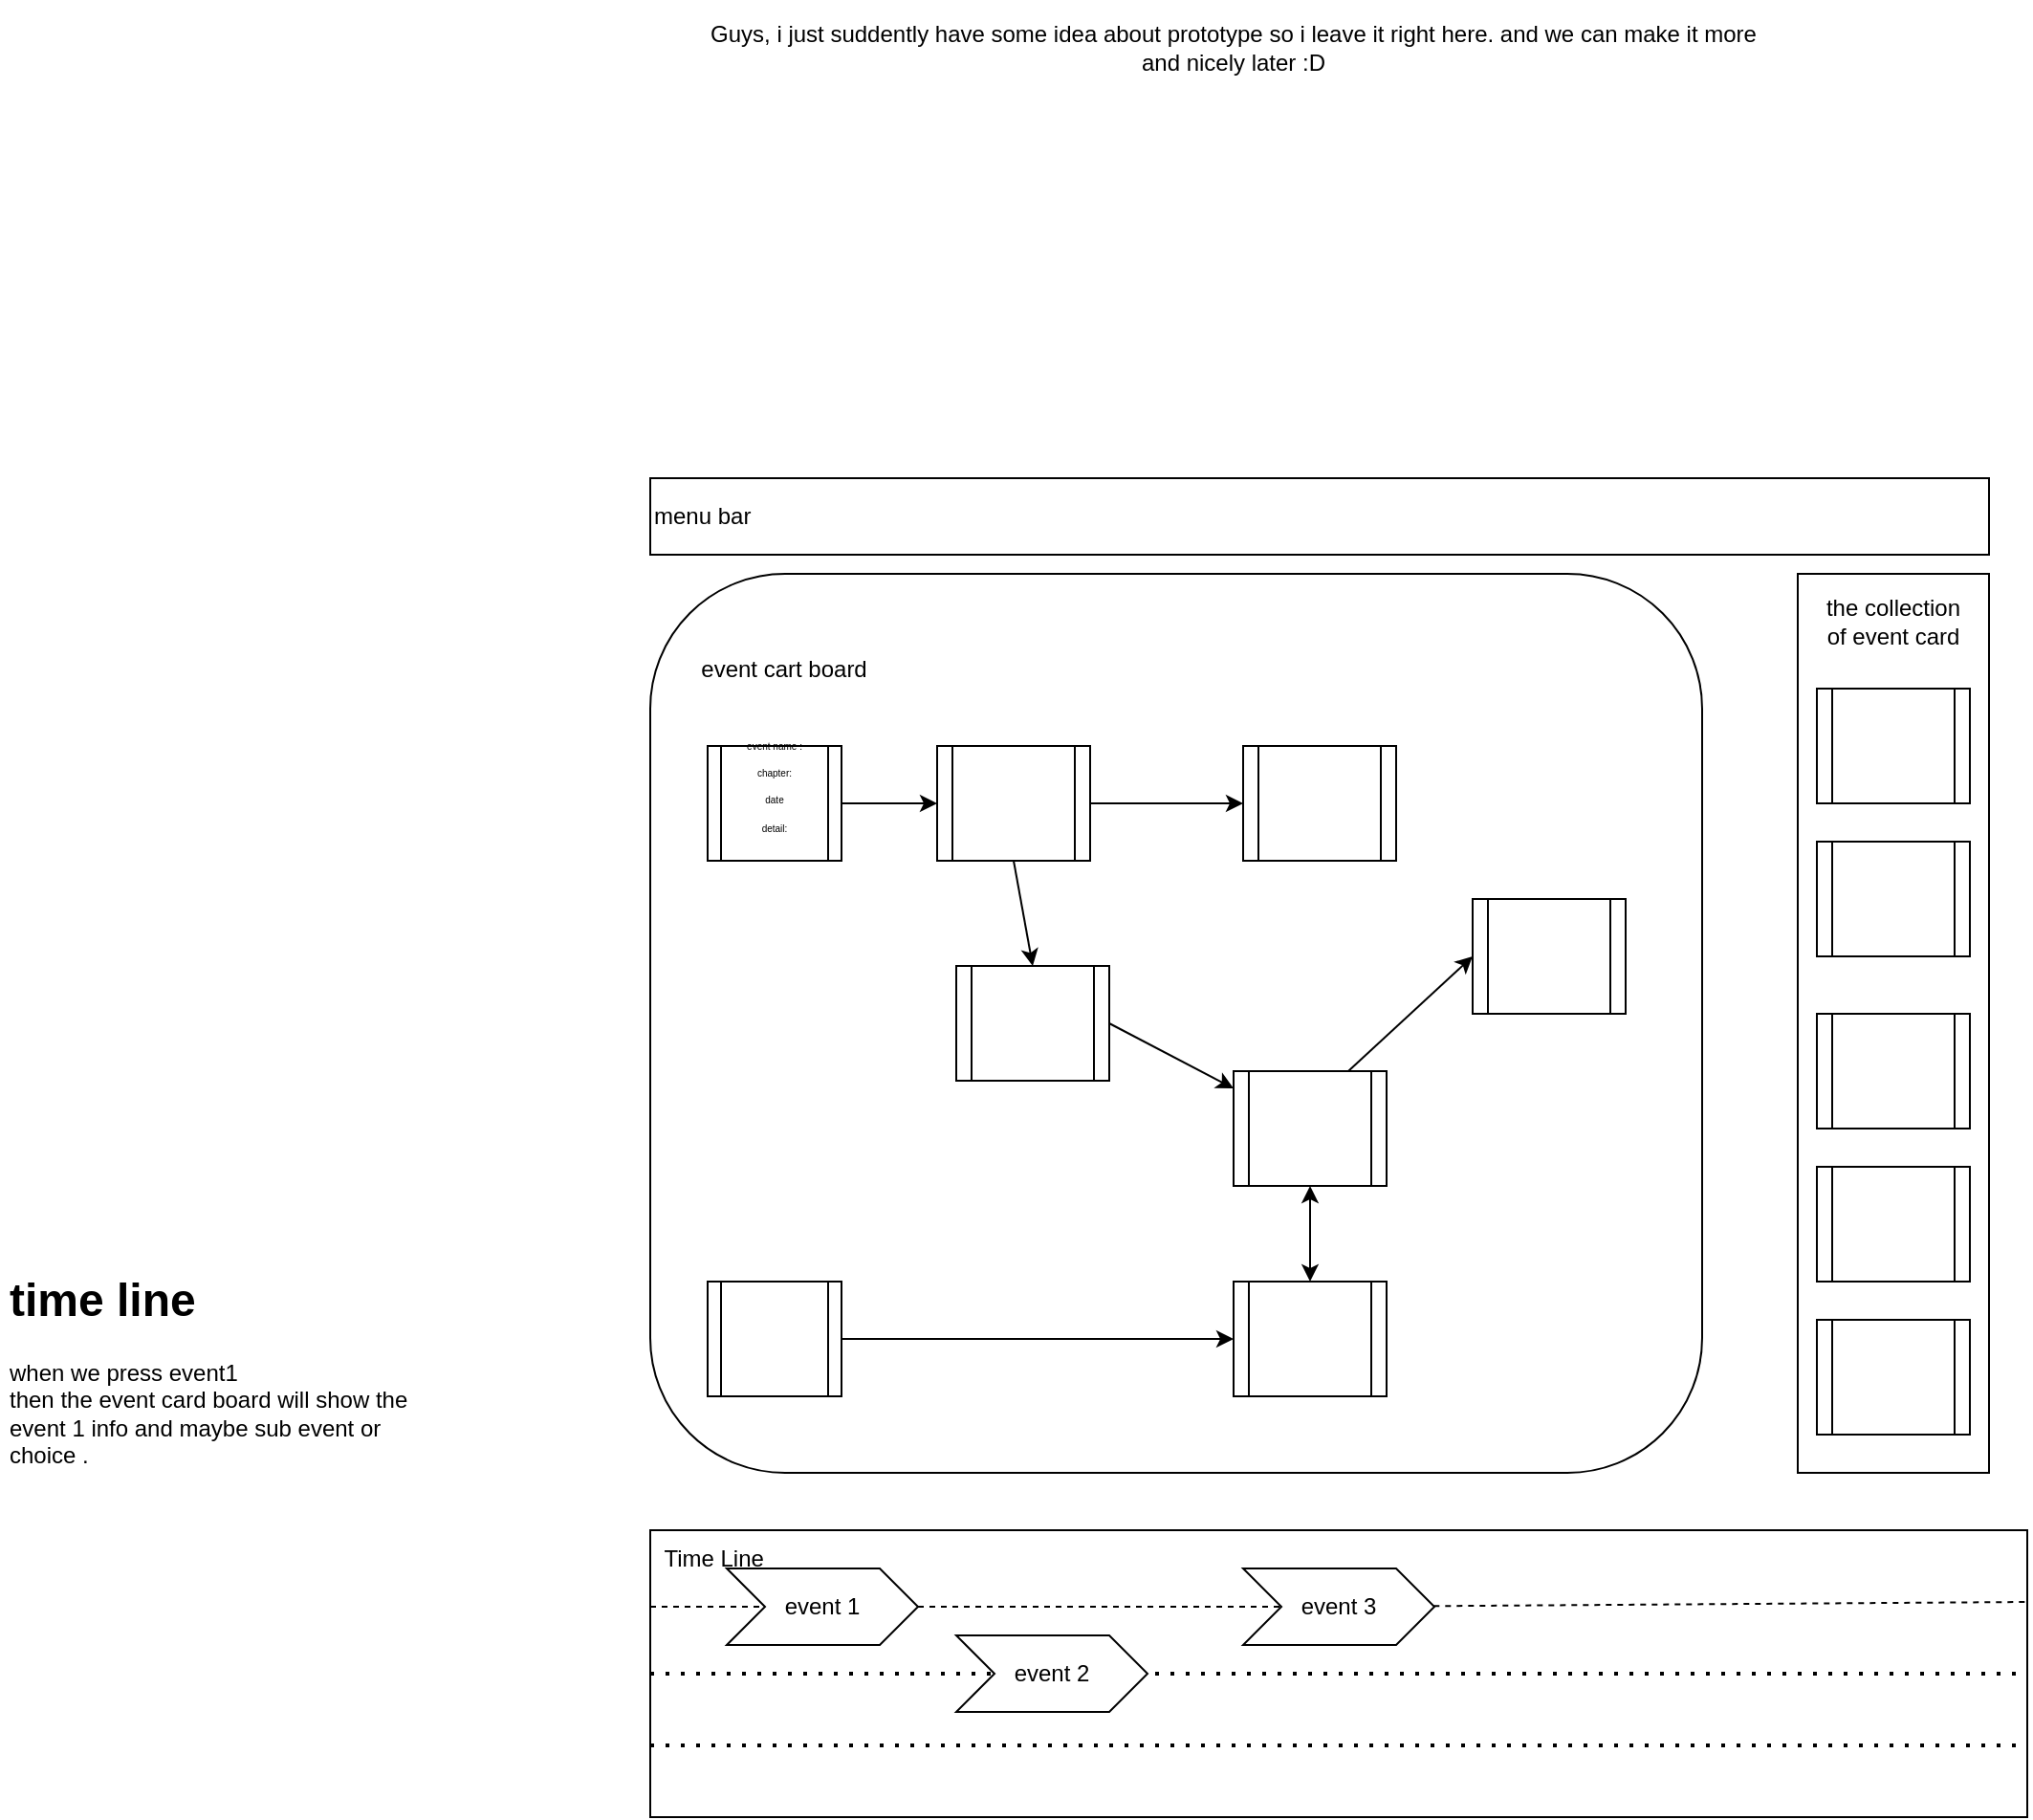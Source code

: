 <mxfile version="14.6.6" type="embed"><diagram id="fh903vdHstOv7FZ_hmhA" name="Page-1"><mxGraphModel dx="1062" dy="364" grid="1" gridSize="10" guides="1" tooltips="1" connect="1" arrows="1" fold="1" page="1" pageScale="1" pageWidth="850" pageHeight="1100" math="0" shadow="0"><root><mxCell id="0"/><mxCell id="1" parent="0"/><mxCell id="2" value="" style="rounded=0;whiteSpace=wrap;html=1;" parent="1" vertex="1"><mxGeometry x="80" y="830" width="720" height="150" as="geometry"/></mxCell><mxCell id="4" value="" style="rounded=1;whiteSpace=wrap;html=1;" parent="1" vertex="1"><mxGeometry x="80" y="330" width="550" height="470" as="geometry"/></mxCell><mxCell id="5" value="" style="rounded=0;whiteSpace=wrap;html=1;" parent="1" vertex="1"><mxGeometry x="680" y="330" width="100" height="470" as="geometry"/></mxCell><mxCell id="6" value="Time Line&amp;nbsp;" style="text;html=1;strokeColor=none;fillColor=none;align=center;verticalAlign=middle;whiteSpace=wrap;rounded=0;" parent="1" vertex="1"><mxGeometry x="80" y="830" width="70" height="30" as="geometry"/></mxCell><mxCell id="7" value="event cart board" style="text;html=1;strokeColor=none;fillColor=none;align=center;verticalAlign=middle;whiteSpace=wrap;rounded=0;" parent="1" vertex="1"><mxGeometry x="100" y="370" width="100" height="20" as="geometry"/></mxCell><mxCell id="8" value="Guys, i just suddently have some idea about prototype so i leave it right here. and we can make it more and nicely later :D" style="text;html=1;strokeColor=none;fillColor=none;align=center;verticalAlign=middle;whiteSpace=wrap;rounded=0;" parent="1" vertex="1"><mxGeometry x="100" y="30" width="570" height="50" as="geometry"/></mxCell><mxCell id="9" value="" style="endArrow=none;dashed=1;html=1;entryX=1;entryY=0.25;entryDx=0;entryDy=0;startArrow=none;" parent="1" source="37" target="2" edge="1"><mxGeometry width="50" height="50" relative="1" as="geometry"><mxPoint x="123" y="867" as="sourcePoint"/><mxPoint x="510" y="950" as="targetPoint"/></mxGeometry></mxCell><mxCell id="10" value="" style="endArrow=none;dashed=1;html=1;dashPattern=1 3;strokeWidth=2;exitX=0;exitY=0.5;exitDx=0;exitDy=0;entryX=1;entryY=0.5;entryDx=0;entryDy=0;" parent="1" source="2" target="2" edge="1"><mxGeometry width="50" height="50" relative="1" as="geometry"><mxPoint x="460" y="1000" as="sourcePoint"/><mxPoint x="510" y="950" as="targetPoint"/></mxGeometry></mxCell><mxCell id="11" value="" style="endArrow=none;dashed=1;html=1;dashPattern=1 3;strokeWidth=2;exitX=0;exitY=0.75;exitDx=0;exitDy=0;entryX=1;entryY=0.75;entryDx=0;entryDy=0;" parent="1" source="2" target="2" edge="1"><mxGeometry width="50" height="50" relative="1" as="geometry"><mxPoint x="460" y="1000" as="sourcePoint"/><mxPoint x="510" y="950" as="targetPoint"/></mxGeometry></mxCell><mxCell id="12" value="" style="shape=process;whiteSpace=wrap;html=1;backgroundOutline=1;" parent="1" vertex="1"><mxGeometry x="110" y="420" width="70" height="60" as="geometry"/></mxCell><mxCell id="13" value="" style="shape=process;whiteSpace=wrap;html=1;backgroundOutline=1;" parent="1" vertex="1"><mxGeometry x="390" y="420" width="80" height="60" as="geometry"/></mxCell><mxCell id="14" value="the collection of event card&lt;br&gt;" style="text;html=1;strokeColor=none;fillColor=none;align=center;verticalAlign=middle;whiteSpace=wrap;rounded=0;" parent="1" vertex="1"><mxGeometry x="690" y="340" width="80" height="30" as="geometry"/></mxCell><mxCell id="15" value="" style="shape=process;whiteSpace=wrap;html=1;backgroundOutline=1;" parent="1" vertex="1"><mxGeometry x="385" y="590" width="80" height="60" as="geometry"/></mxCell><mxCell id="16" value="" style="shape=process;whiteSpace=wrap;html=1;backgroundOutline=1;" parent="1" vertex="1"><mxGeometry x="240" y="535" width="80" height="60" as="geometry"/></mxCell><mxCell id="17" value="" style="shape=process;whiteSpace=wrap;html=1;backgroundOutline=1;" parent="1" vertex="1"><mxGeometry x="230" y="420" width="80" height="60" as="geometry"/></mxCell><mxCell id="18" value="" style="shape=process;whiteSpace=wrap;html=1;backgroundOutline=1;" parent="1" vertex="1"><mxGeometry x="690" y="470" width="80" height="60" as="geometry"/></mxCell><mxCell id="19" value="" style="shape=process;whiteSpace=wrap;html=1;backgroundOutline=1;" parent="1" vertex="1"><mxGeometry x="690" y="560" width="80" height="60" as="geometry"/></mxCell><mxCell id="20" value="" style="shape=process;whiteSpace=wrap;html=1;backgroundOutline=1;" parent="1" vertex="1"><mxGeometry x="690" y="640" width="80" height="60" as="geometry"/></mxCell><mxCell id="21" value="" style="shape=process;whiteSpace=wrap;html=1;backgroundOutline=1;" parent="1" vertex="1"><mxGeometry x="690" y="720" width="80" height="60" as="geometry"/></mxCell><mxCell id="22" value="" style="endArrow=classic;html=1;exitX=1;exitY=0.5;exitDx=0;exitDy=0;entryX=0;entryY=0.5;entryDx=0;entryDy=0;" parent="1" source="12" target="17" edge="1"><mxGeometry width="50" height="50" relative="1" as="geometry"><mxPoint x="460" y="580" as="sourcePoint"/><mxPoint x="510" y="530" as="targetPoint"/></mxGeometry></mxCell><mxCell id="23" value="" style="endArrow=classic;html=1;exitX=0.5;exitY=1;exitDx=0;exitDy=0;entryX=0.5;entryY=0;entryDx=0;entryDy=0;" parent="1" source="17" target="16" edge="1"><mxGeometry width="50" height="50" relative="1" as="geometry"><mxPoint x="190" y="460" as="sourcePoint"/><mxPoint x="250" y="460" as="targetPoint"/></mxGeometry></mxCell><mxCell id="24" value="" style="endArrow=classic;html=1;exitX=1;exitY=0.5;exitDx=0;exitDy=0;" parent="1" source="16" target="15" edge="1"><mxGeometry width="50" height="50" relative="1" as="geometry"><mxPoint x="200" y="470" as="sourcePoint"/><mxPoint x="260" y="470" as="targetPoint"/></mxGeometry></mxCell><mxCell id="25" value="" style="endArrow=classic;html=1;exitX=1;exitY=0.5;exitDx=0;exitDy=0;entryX=0;entryY=0.5;entryDx=0;entryDy=0;" parent="1" source="17" target="13" edge="1"><mxGeometry width="50" height="50" relative="1" as="geometry"><mxPoint x="210" y="480" as="sourcePoint"/><mxPoint x="270" y="480" as="targetPoint"/></mxGeometry></mxCell><mxCell id="26" value="" style="shape=process;whiteSpace=wrap;html=1;backgroundOutline=1;" parent="1" vertex="1"><mxGeometry x="510" y="500" width="80" height="60" as="geometry"/></mxCell><mxCell id="27" value="" style="endArrow=classic;html=1;exitX=0.75;exitY=0;exitDx=0;exitDy=0;" parent="1" source="15" edge="1"><mxGeometry width="50" height="50" relative="1" as="geometry"><mxPoint x="460" y="580" as="sourcePoint"/><mxPoint x="510" y="530" as="targetPoint"/></mxGeometry></mxCell><mxCell id="28" value="" style="endArrow=classic;startArrow=classic;html=1;exitX=0.5;exitY=1;exitDx=0;exitDy=0;entryX=0.5;entryY=0;entryDx=0;entryDy=0;" parent="1" source="15" target="29" edge="1"><mxGeometry width="50" height="50" relative="1" as="geometry"><mxPoint x="460" y="580" as="sourcePoint"/><mxPoint x="650" y="660" as="targetPoint"/><Array as="points"/></mxGeometry></mxCell><mxCell id="29" value="" style="shape=process;whiteSpace=wrap;html=1;backgroundOutline=1;" parent="1" vertex="1"><mxGeometry x="385" y="700" width="80" height="60" as="geometry"/></mxCell><mxCell id="30" value="" style="shape=process;whiteSpace=wrap;html=1;backgroundOutline=1;" parent="1" vertex="1"><mxGeometry x="110" y="700" width="70" height="60" as="geometry"/></mxCell><mxCell id="31" value="" style="endArrow=classic;html=1;exitX=1;exitY=0.5;exitDx=0;exitDy=0;entryX=0;entryY=0.5;entryDx=0;entryDy=0;" parent="1" source="30" target="29" edge="1"><mxGeometry width="50" height="50" relative="1" as="geometry"><mxPoint x="330" y="575" as="sourcePoint"/><mxPoint x="395" y="609.048" as="targetPoint"/><Array as="points"><mxPoint x="330" y="730"/></Array></mxGeometry></mxCell><mxCell id="32" value="" style="shape=process;whiteSpace=wrap;html=1;backgroundOutline=1;" parent="1" vertex="1"><mxGeometry x="690" y="390" width="80" height="60" as="geometry"/></mxCell><mxCell id="34" value="&lt;font style=&quot;line-height: 50%&quot;&gt;&lt;span style=&quot;font-size: 5px&quot;&gt;event name :&lt;/span&gt;&lt;br&gt;&lt;span style=&quot;font-size: 5px&quot;&gt;chapter:&lt;/span&gt;&lt;br&gt;&lt;span style=&quot;font-size: 5px&quot;&gt;date&lt;/span&gt;&lt;br&gt;&lt;span style=&quot;font-size: 5px&quot;&gt;detail:&lt;br&gt;&lt;/span&gt;&lt;br&gt;&lt;div&gt;&lt;span style=&quot;font-size: 5px&quot;&gt;&lt;br&gt;&lt;/span&gt;&lt;/div&gt;&lt;/font&gt;" style="text;html=1;strokeColor=none;fillColor=none;align=center;verticalAlign=middle;whiteSpace=wrap;rounded=0;labelPosition=center;verticalLabelPosition=middle;spacing=0;" parent="1" vertex="1"><mxGeometry x="120" y="420" width="50" height="60" as="geometry"/></mxCell><mxCell id="35" value="event 1" style="shape=step;perimeter=stepPerimeter;whiteSpace=wrap;html=1;fixedSize=1;align=center;" parent="1" vertex="1"><mxGeometry x="120" y="850" width="100" height="40" as="geometry"/></mxCell><mxCell id="36" value="" style="endArrow=none;dashed=1;html=1;entryX=0;entryY=0.5;entryDx=0;entryDy=0;" parent="1" target="35" edge="1"><mxGeometry width="50" height="50" relative="1" as="geometry"><mxPoint x="80" y="870" as="sourcePoint"/><mxPoint x="800" y="867.5" as="targetPoint"/></mxGeometry></mxCell><mxCell id="38" value="event 2" style="shape=step;perimeter=stepPerimeter;whiteSpace=wrap;html=1;fixedSize=1;align=center;" parent="1" vertex="1"><mxGeometry x="240" y="885" width="100" height="40" as="geometry"/></mxCell><mxCell id="37" value="event 3" style="shape=step;perimeter=stepPerimeter;whiteSpace=wrap;html=1;fixedSize=1;align=center;" parent="1" vertex="1"><mxGeometry x="390" y="850" width="100" height="40" as="geometry"/></mxCell><mxCell id="39" value="" style="endArrow=none;dashed=1;html=1;startArrow=none;" parent="1" source="35" target="37" edge="1"><mxGeometry width="50" height="50" relative="1" as="geometry"><mxPoint x="219.802" y="869.802" as="sourcePoint"/><mxPoint x="800" y="867.5" as="targetPoint"/></mxGeometry></mxCell><mxCell id="40" value="menu bar&amp;nbsp;" style="rounded=0;whiteSpace=wrap;html=1;align=left;" parent="1" vertex="1"><mxGeometry x="80" y="280" width="700" height="40" as="geometry"/></mxCell><mxCell id="41" value="&lt;h1&gt;time line&lt;/h1&gt;&lt;div&gt;when we press event1&amp;nbsp;&lt;/div&gt;&lt;div&gt;then the event card board will show the event 1 info and maybe sub event or choice .&amp;nbsp;&lt;/div&gt;" style="text;html=1;strokeColor=none;fillColor=none;spacing=5;spacingTop=-20;whiteSpace=wrap;overflow=hidden;rounded=0;" parent="1" vertex="1"><mxGeometry x="-260" y="690" width="240" height="240" as="geometry"/></mxCell></root></mxGraphModel></diagram></mxfile>